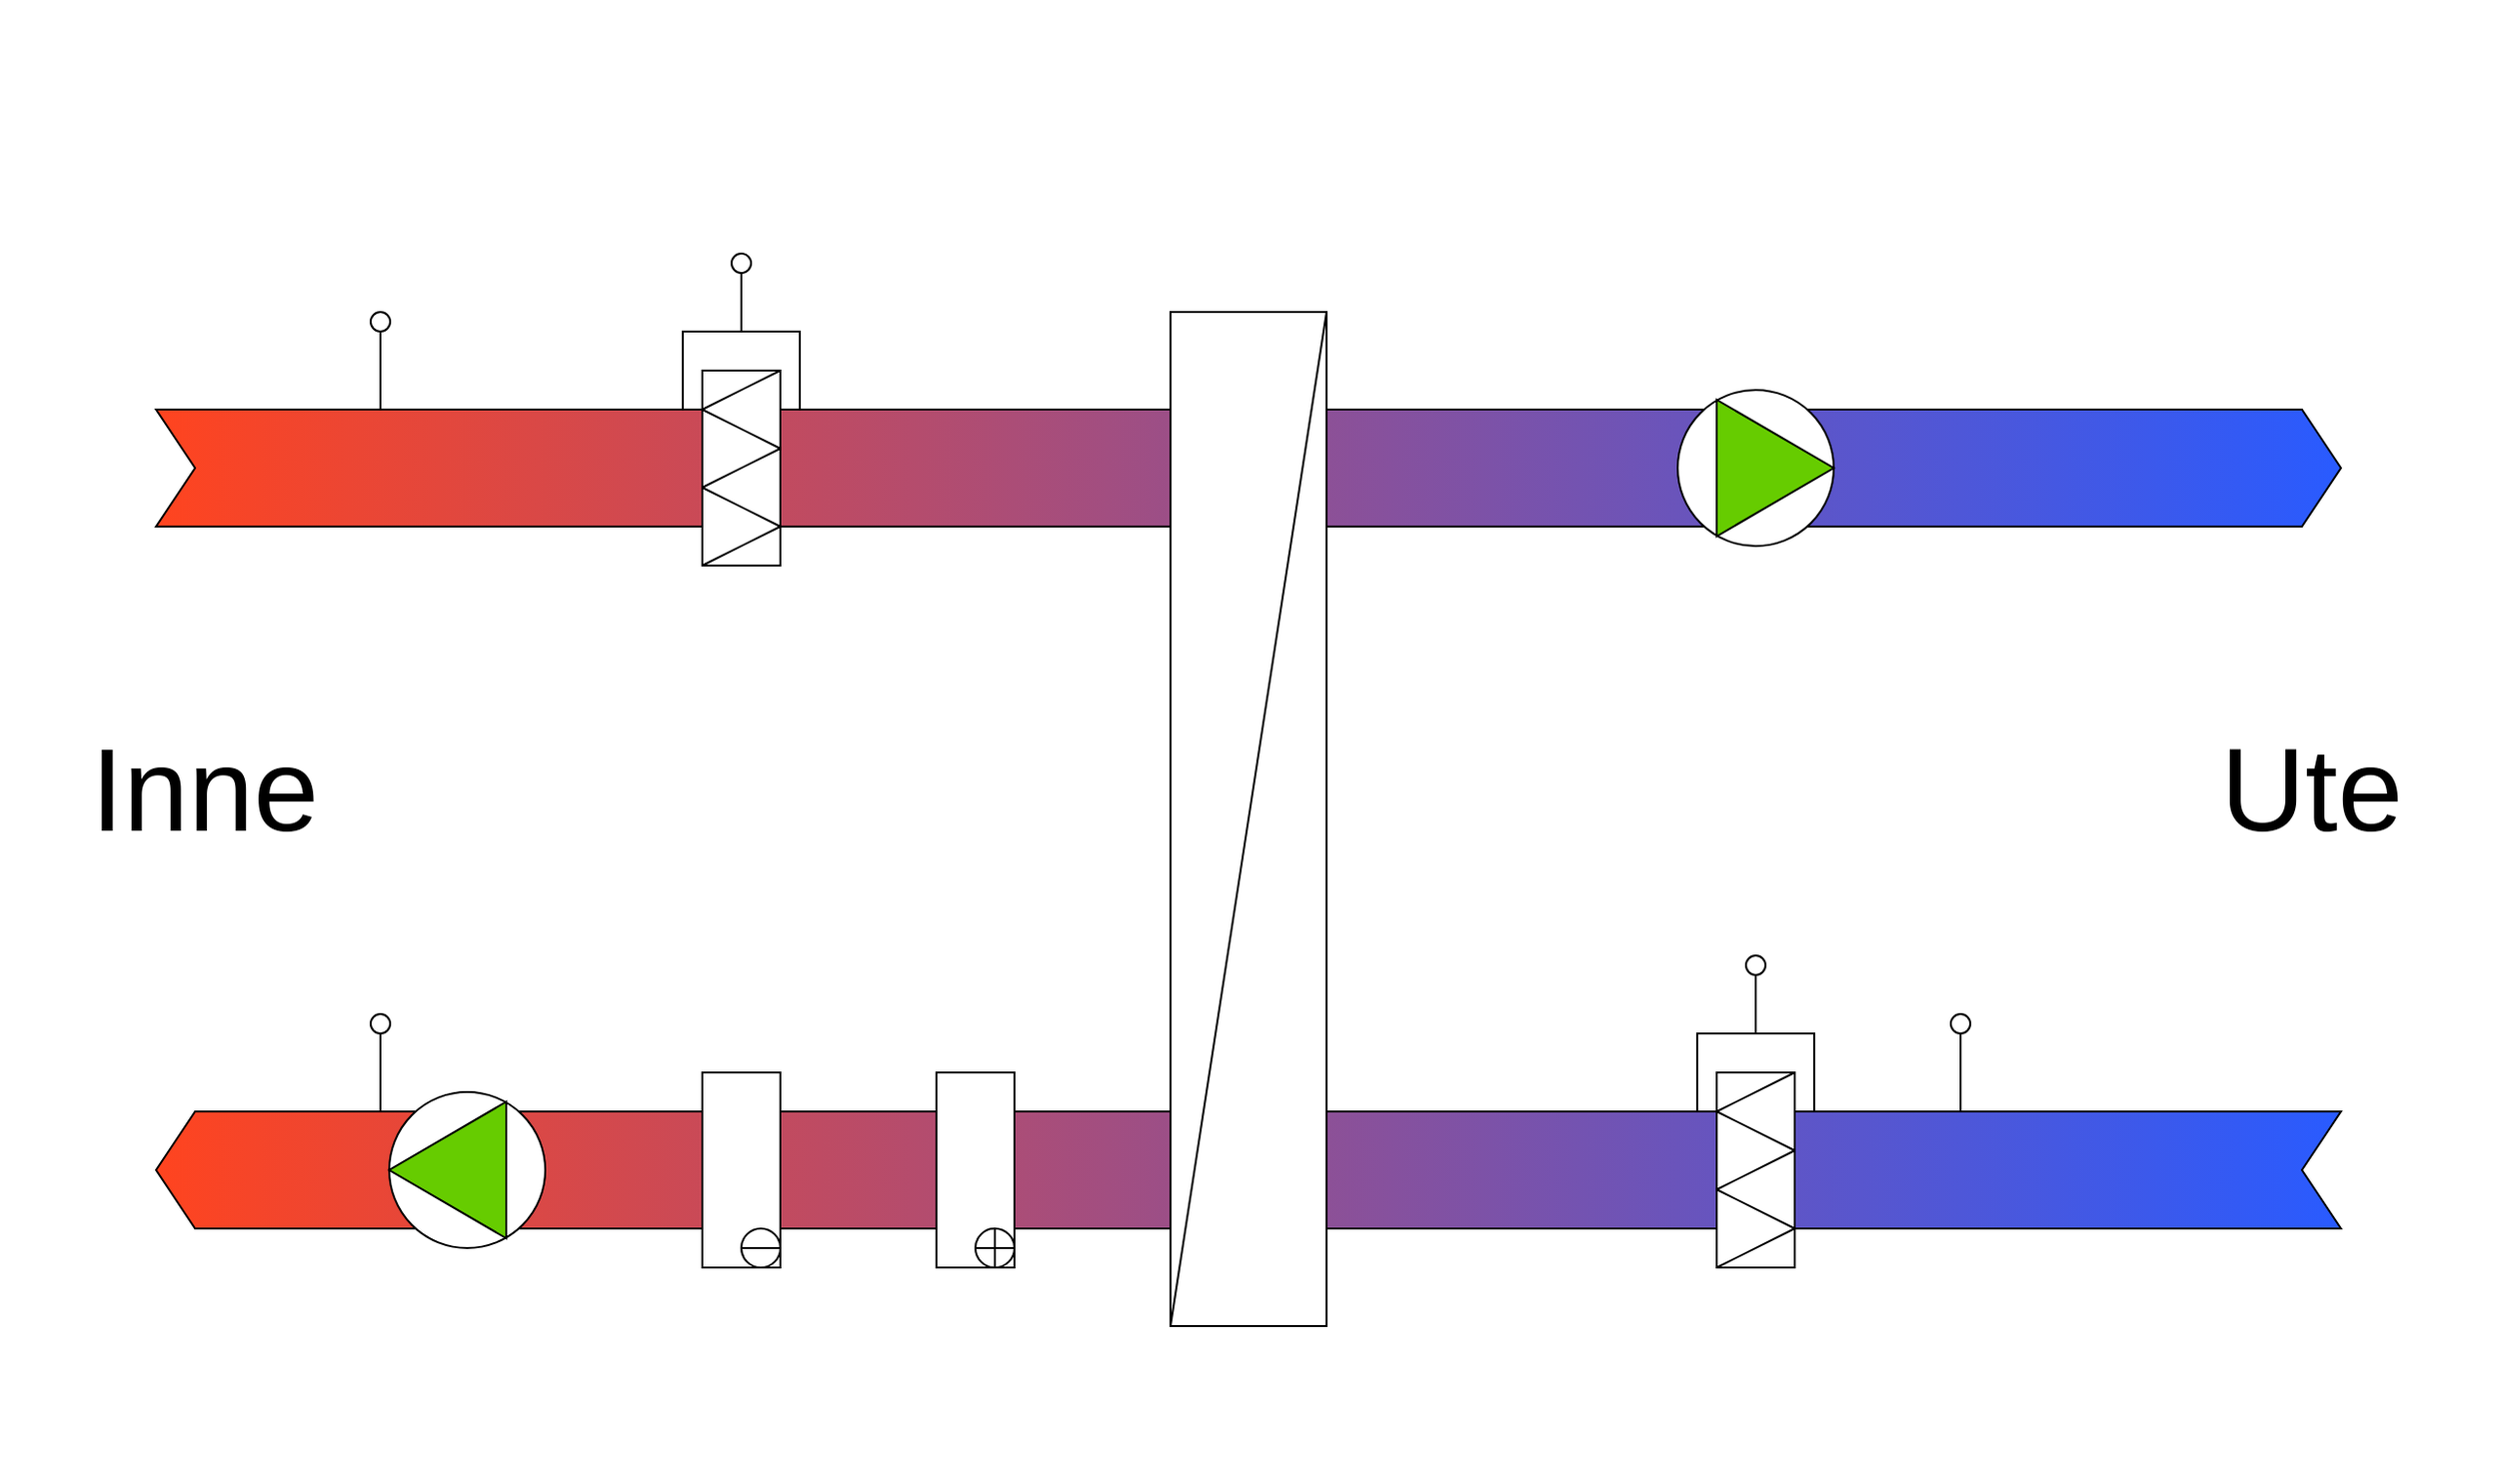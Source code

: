 <mxfile pages="1" version="11.2.7" type="device"><diagram id="B8g8ARdfbTk3gawVPV2g" name="Page-1"><mxGraphModel dx="2889" dy="1206" grid="1" gridSize="10" guides="1" tooltips="1" connect="1" arrows="1" fold="1" page="1" pageScale="1" pageWidth="827" pageHeight="1169" math="0" shadow="0"><root><mxCell id="0"/><mxCell id="1" parent="0"/><mxCell id="tMrsy0uFDzaM5jlQrrLT-79" value="" style="rounded=0;whiteSpace=wrap;html=1;strokeWidth=1;fillOpacity=0;strokeColor=none;" parent="1" vertex="1"><mxGeometry x="-240" y="160" width="1280" height="760" as="geometry"/></mxCell><object label="" placeholders="1" id="tMrsy0uFDzaM5jlQrrLT-1"><mxCell style="shape=step;perimeter=stepPerimeter;whiteSpace=wrap;html=1;fixedSize=1;gradientColor=#FF441F;gradientDirection=west;fillColor=#295BFF;" parent="1" vertex="1"><mxGeometry x="-160" y="370" width="1120" height="60" as="geometry"/></mxCell></object><mxCell id="tMrsy0uFDzaM5jlQrrLT-2" value="" style="shape=step;perimeter=stepPerimeter;whiteSpace=wrap;html=1;fixedSize=1;rotation=-180;fillColor=#295BFF;gradientColor=#FF441F;gradientDirection=east;" parent="1" vertex="1"><mxGeometry x="-160" y="730" width="1120" height="60" as="geometry"/></mxCell><mxCell id="tMrsy0uFDzaM5jlQrrLT-15" value="" style="group" parent="1" vertex="1" connectable="0"><mxGeometry x="360" y="320" width="80" height="520" as="geometry"/></mxCell><mxCell id="tMrsy0uFDzaM5jlQrrLT-3" value="" style="rounded=0;whiteSpace=wrap;html=1;" parent="tMrsy0uFDzaM5jlQrrLT-15" vertex="1"><mxGeometry width="80" height="520" as="geometry"/></mxCell><mxCell id="tMrsy0uFDzaM5jlQrrLT-4" value="" style="endArrow=none;html=1;" parent="tMrsy0uFDzaM5jlQrrLT-15" edge="1"><mxGeometry width="50" height="50" relative="1" as="geometry"><mxPoint y="520" as="sourcePoint"/><mxPoint x="80" as="targetPoint"/></mxGeometry></mxCell><mxCell id="tMrsy0uFDzaM5jlQrrLT-16" value="" style="group" parent="1" vertex="1" connectable="0"><mxGeometry x="120" y="350" width="40" height="100" as="geometry"/></mxCell><mxCell id="tMrsy0uFDzaM5jlQrrLT-17" value="" style="rounded=0;whiteSpace=wrap;html=1;" parent="tMrsy0uFDzaM5jlQrrLT-16" vertex="1"><mxGeometry width="40" height="100" as="geometry"/></mxCell><mxCell id="tMrsy0uFDzaM5jlQrrLT-18" value="" style="endArrow=none;html=1;" parent="tMrsy0uFDzaM5jlQrrLT-16" edge="1"><mxGeometry width="50" height="50" relative="1" as="geometry"><mxPoint y="20" as="sourcePoint"/><mxPoint x="40" as="targetPoint"/></mxGeometry></mxCell><mxCell id="tMrsy0uFDzaM5jlQrrLT-19" value="" style="endArrow=none;html=1;" parent="tMrsy0uFDzaM5jlQrrLT-16" edge="1"><mxGeometry width="50" height="50" relative="1" as="geometry"><mxPoint y="20" as="sourcePoint"/><mxPoint x="40" y="40" as="targetPoint"/></mxGeometry></mxCell><mxCell id="tMrsy0uFDzaM5jlQrrLT-20" value="" style="endArrow=none;html=1;" parent="tMrsy0uFDzaM5jlQrrLT-16" edge="1"><mxGeometry width="50" height="50" relative="1" as="geometry"><mxPoint y="60" as="sourcePoint"/><mxPoint x="40" y="40" as="targetPoint"/></mxGeometry></mxCell><mxCell id="tMrsy0uFDzaM5jlQrrLT-21" value="" style="endArrow=none;html=1;" parent="tMrsy0uFDzaM5jlQrrLT-16" edge="1"><mxGeometry width="50" height="50" relative="1" as="geometry"><mxPoint y="60" as="sourcePoint"/><mxPoint x="40" y="80" as="targetPoint"/></mxGeometry></mxCell><mxCell id="tMrsy0uFDzaM5jlQrrLT-22" value="" style="endArrow=none;html=1;" parent="tMrsy0uFDzaM5jlQrrLT-16" edge="1"><mxGeometry width="50" height="50" relative="1" as="geometry"><mxPoint y="100" as="sourcePoint"/><mxPoint x="40" y="80" as="targetPoint"/></mxGeometry></mxCell><object label="" id="tMrsy0uFDzaM5jlQrrLT-25"><mxCell style="group" parent="1" vertex="1" connectable="0"><mxGeometry x="620" y="360" width="80" height="80" as="geometry"/></mxCell></object><mxCell id="tMrsy0uFDzaM5jlQrrLT-23" value="" style="ellipse;whiteSpace=wrap;html=1;aspect=fixed;" parent="tMrsy0uFDzaM5jlQrrLT-25" vertex="1"><mxGeometry width="80" height="80" as="geometry"/></mxCell><mxCell id="tMrsy0uFDzaM5jlQrrLT-24" value="" style="triangle;whiteSpace=wrap;html=1;fillColor=#66CC00;" parent="tMrsy0uFDzaM5jlQrrLT-25" vertex="1"><mxGeometry x="20" y="5" width="60" height="70" as="geometry"/></mxCell><mxCell id="tMrsy0uFDzaM5jlQrrLT-26" value="" style="group;rotation=180;" parent="1" vertex="1" connectable="0"><mxGeometry x="-40.5" y="720" width="80" height="80" as="geometry"/></mxCell><mxCell id="tMrsy0uFDzaM5jlQrrLT-27" value="" style="ellipse;whiteSpace=wrap;html=1;aspect=fixed;rotation=180;" parent="tMrsy0uFDzaM5jlQrrLT-26" vertex="1"><mxGeometry width="80" height="80" as="geometry"/></mxCell><mxCell id="tMrsy0uFDzaM5jlQrrLT-28" value="" style="triangle;whiteSpace=wrap;html=1;rotation=180;fillColor=#66CC00;" parent="tMrsy0uFDzaM5jlQrrLT-26" vertex="1"><mxGeometry y="5" width="60" height="70" as="geometry"/></mxCell><mxCell id="tMrsy0uFDzaM5jlQrrLT-55" value="" style="group" parent="1" vertex="1" connectable="0"><mxGeometry x="110" y="290" width="60" height="40" as="geometry"/></mxCell><mxCell id="tMrsy0uFDzaM5jlQrrLT-38" value="" style="ellipse;whiteSpace=wrap;html=1;aspect=fixed;strokeWidth=1;" parent="tMrsy0uFDzaM5jlQrrLT-55" vertex="1"><mxGeometry x="25" width="10" height="10" as="geometry"/></mxCell><mxCell id="tMrsy0uFDzaM5jlQrrLT-40" value="" style="endArrow=none;html=1;rounded=0;" parent="tMrsy0uFDzaM5jlQrrLT-55" edge="1"><mxGeometry width="50" height="50" relative="1" as="geometry"><mxPoint y="80" as="sourcePoint"/><mxPoint x="60" y="80" as="targetPoint"/><Array as="points"><mxPoint y="40"/><mxPoint x="60" y="40"/></Array></mxGeometry></mxCell><mxCell id="tMrsy0uFDzaM5jlQrrLT-41" value="" style="endArrow=none;html=1;" parent="tMrsy0uFDzaM5jlQrrLT-55" edge="1"><mxGeometry width="50" height="50" relative="1" as="geometry"><mxPoint x="30" y="40" as="sourcePoint"/><mxPoint x="30" y="10" as="targetPoint"/></mxGeometry></mxCell><mxCell id="tMrsy0uFDzaM5jlQrrLT-65" value="" style="group" parent="1" vertex="1" connectable="0"><mxGeometry x="-50" y="680" width="10" height="50" as="geometry"/></mxCell><mxCell id="tMrsy0uFDzaM5jlQrrLT-63" value="" style="endArrow=none;html=1;" parent="tMrsy0uFDzaM5jlQrrLT-65" edge="1"><mxGeometry width="50" height="50" relative="1" as="geometry"><mxPoint x="5" y="50" as="sourcePoint"/><mxPoint x="5" y="10" as="targetPoint"/></mxGeometry></mxCell><mxCell id="tMrsy0uFDzaM5jlQrrLT-64" value="" style="ellipse;whiteSpace=wrap;html=1;aspect=fixed;strokeWidth=1;" parent="tMrsy0uFDzaM5jlQrrLT-65" vertex="1"><mxGeometry width="10" height="10" as="geometry"/></mxCell><mxCell id="tMrsy0uFDzaM5jlQrrLT-68" value="" style="group" parent="1" vertex="1" connectable="0"><mxGeometry x="760" y="680" width="10" height="50" as="geometry"/></mxCell><mxCell id="tMrsy0uFDzaM5jlQrrLT-69" value="" style="endArrow=none;html=1;" parent="tMrsy0uFDzaM5jlQrrLT-68" edge="1"><mxGeometry width="50" height="50" relative="1" as="geometry"><mxPoint x="5" y="50" as="sourcePoint"/><mxPoint x="5" y="10" as="targetPoint"/></mxGeometry></mxCell><mxCell id="tMrsy0uFDzaM5jlQrrLT-70" value="" style="ellipse;whiteSpace=wrap;html=1;aspect=fixed;strokeWidth=1;" parent="tMrsy0uFDzaM5jlQrrLT-68" vertex="1"><mxGeometry width="10" height="10" as="geometry"/></mxCell><mxCell id="tMrsy0uFDzaM5jlQrrLT-74" value="" style="rounded=0;whiteSpace=wrap;html=1;strokeWidth=1;" parent="1" vertex="1"><mxGeometry x="120" y="710" width="40" height="100" as="geometry"/></mxCell><mxCell id="tMrsy0uFDzaM5jlQrrLT-75" value="" style="rounded=0;whiteSpace=wrap;html=1;strokeWidth=1;" parent="1" vertex="1"><mxGeometry x="240" y="710" width="40" height="100" as="geometry"/></mxCell><mxCell id="tMrsy0uFDzaM5jlQrrLT-76" value="" style="shape=lineEllipse;perimeter=ellipsePerimeter;whiteSpace=wrap;html=1;backgroundOutline=1;strokeWidth=1;" parent="1" vertex="1"><mxGeometry x="140" y="790" width="20" height="20" as="geometry"/></mxCell><mxCell id="tMrsy0uFDzaM5jlQrrLT-77" value="" style="shape=orEllipse;perimeter=ellipsePerimeter;whiteSpace=wrap;html=1;backgroundOutline=1;strokeWidth=1;" parent="1" vertex="1"><mxGeometry x="260" y="790" width="20" height="20" as="geometry"/></mxCell><mxCell id="tMrsy0uFDzaM5jlQrrLT-14" value="" style="group" parent="1" vertex="1" connectable="0"><mxGeometry x="640" y="710" width="40" height="100" as="geometry"/></mxCell><mxCell id="tMrsy0uFDzaM5jlQrrLT-5" value="" style="rounded=0;whiteSpace=wrap;html=1;" parent="tMrsy0uFDzaM5jlQrrLT-14" vertex="1"><mxGeometry width="40" height="100" as="geometry"/></mxCell><mxCell id="tMrsy0uFDzaM5jlQrrLT-9" value="" style="endArrow=none;html=1;" parent="tMrsy0uFDzaM5jlQrrLT-14" edge="1"><mxGeometry width="50" height="50" relative="1" as="geometry"><mxPoint y="20" as="sourcePoint"/><mxPoint x="40" as="targetPoint"/></mxGeometry></mxCell><mxCell id="tMrsy0uFDzaM5jlQrrLT-10" value="" style="endArrow=none;html=1;" parent="tMrsy0uFDzaM5jlQrrLT-14" edge="1"><mxGeometry width="50" height="50" relative="1" as="geometry"><mxPoint y="20" as="sourcePoint"/><mxPoint x="40" y="40" as="targetPoint"/></mxGeometry></mxCell><mxCell id="tMrsy0uFDzaM5jlQrrLT-11" value="" style="endArrow=none;html=1;" parent="tMrsy0uFDzaM5jlQrrLT-14" edge="1"><mxGeometry width="50" height="50" relative="1" as="geometry"><mxPoint y="60" as="sourcePoint"/><mxPoint x="40" y="40" as="targetPoint"/></mxGeometry></mxCell><mxCell id="tMrsy0uFDzaM5jlQrrLT-12" value="" style="endArrow=none;html=1;" parent="tMrsy0uFDzaM5jlQrrLT-14" edge="1"><mxGeometry width="50" height="50" relative="1" as="geometry"><mxPoint y="60" as="sourcePoint"/><mxPoint x="40" y="80" as="targetPoint"/></mxGeometry></mxCell><mxCell id="tMrsy0uFDzaM5jlQrrLT-13" value="" style="endArrow=none;html=1;" parent="tMrsy0uFDzaM5jlQrrLT-14" edge="1"><mxGeometry width="50" height="50" relative="1" as="geometry"><mxPoint y="100" as="sourcePoint"/><mxPoint x="40" y="80" as="targetPoint"/></mxGeometry></mxCell><mxCell id="tMrsy0uFDzaM5jlQrrLT-56" value="" style="group" parent="1" vertex="1" connectable="0"><mxGeometry x="630" y="650" width="60" height="40" as="geometry"/></mxCell><mxCell id="tMrsy0uFDzaM5jlQrrLT-57" value="" style="ellipse;whiteSpace=wrap;html=1;aspect=fixed;strokeWidth=1;" parent="tMrsy0uFDzaM5jlQrrLT-56" vertex="1"><mxGeometry x="25" width="10" height="10" as="geometry"/></mxCell><mxCell id="tMrsy0uFDzaM5jlQrrLT-58" value="" style="endArrow=none;html=1;rounded=0;" parent="tMrsy0uFDzaM5jlQrrLT-56" edge="1"><mxGeometry width="50" height="50" relative="1" as="geometry"><mxPoint y="80" as="sourcePoint"/><mxPoint x="60" y="80" as="targetPoint"/><Array as="points"><mxPoint y="40"/><mxPoint x="60" y="40"/></Array></mxGeometry></mxCell><mxCell id="tMrsy0uFDzaM5jlQrrLT-59" value="" style="endArrow=none;html=1;" parent="tMrsy0uFDzaM5jlQrrLT-56" edge="1"><mxGeometry width="50" height="50" relative="1" as="geometry"><mxPoint x="30" y="40" as="sourcePoint"/><mxPoint x="30" y="10" as="targetPoint"/></mxGeometry></mxCell><mxCell id="tMrsy0uFDzaM5jlQrrLT-71" value="" style="group" parent="1" vertex="1" connectable="0"><mxGeometry x="-50" y="320" width="10" height="50" as="geometry"/></mxCell><mxCell id="tMrsy0uFDzaM5jlQrrLT-72" value="" style="endArrow=none;html=1;" parent="tMrsy0uFDzaM5jlQrrLT-71" edge="1"><mxGeometry width="50" height="50" relative="1" as="geometry"><mxPoint x="5" y="50" as="sourcePoint"/><mxPoint x="5" y="10" as="targetPoint"/></mxGeometry></mxCell><mxCell id="tMrsy0uFDzaM5jlQrrLT-73" value="" style="ellipse;whiteSpace=wrap;html=1;aspect=fixed;strokeWidth=1;" parent="tMrsy0uFDzaM5jlQrrLT-71" vertex="1"><mxGeometry width="10" height="10" as="geometry"/></mxCell><mxCell id="EsZRXjcE-_U_Yr90MpAS-1" value="Ute" style="text;html=1;strokeColor=none;fillColor=none;align=center;verticalAlign=middle;whiteSpace=wrap;rounded=0;fontSize=60;" vertex="1" parent="1"><mxGeometry x="880" y="540" width="130" height="50" as="geometry"/></mxCell><mxCell id="EsZRXjcE-_U_Yr90MpAS-2" value="Inne" style="text;html=1;strokeColor=none;fillColor=none;align=center;verticalAlign=middle;whiteSpace=wrap;rounded=0;fontSize=60;direction=south;" vertex="1" parent="1"><mxGeometry x="-200" y="540" width="130" height="50" as="geometry"/></mxCell></root></mxGraphModel></diagram></mxfile>